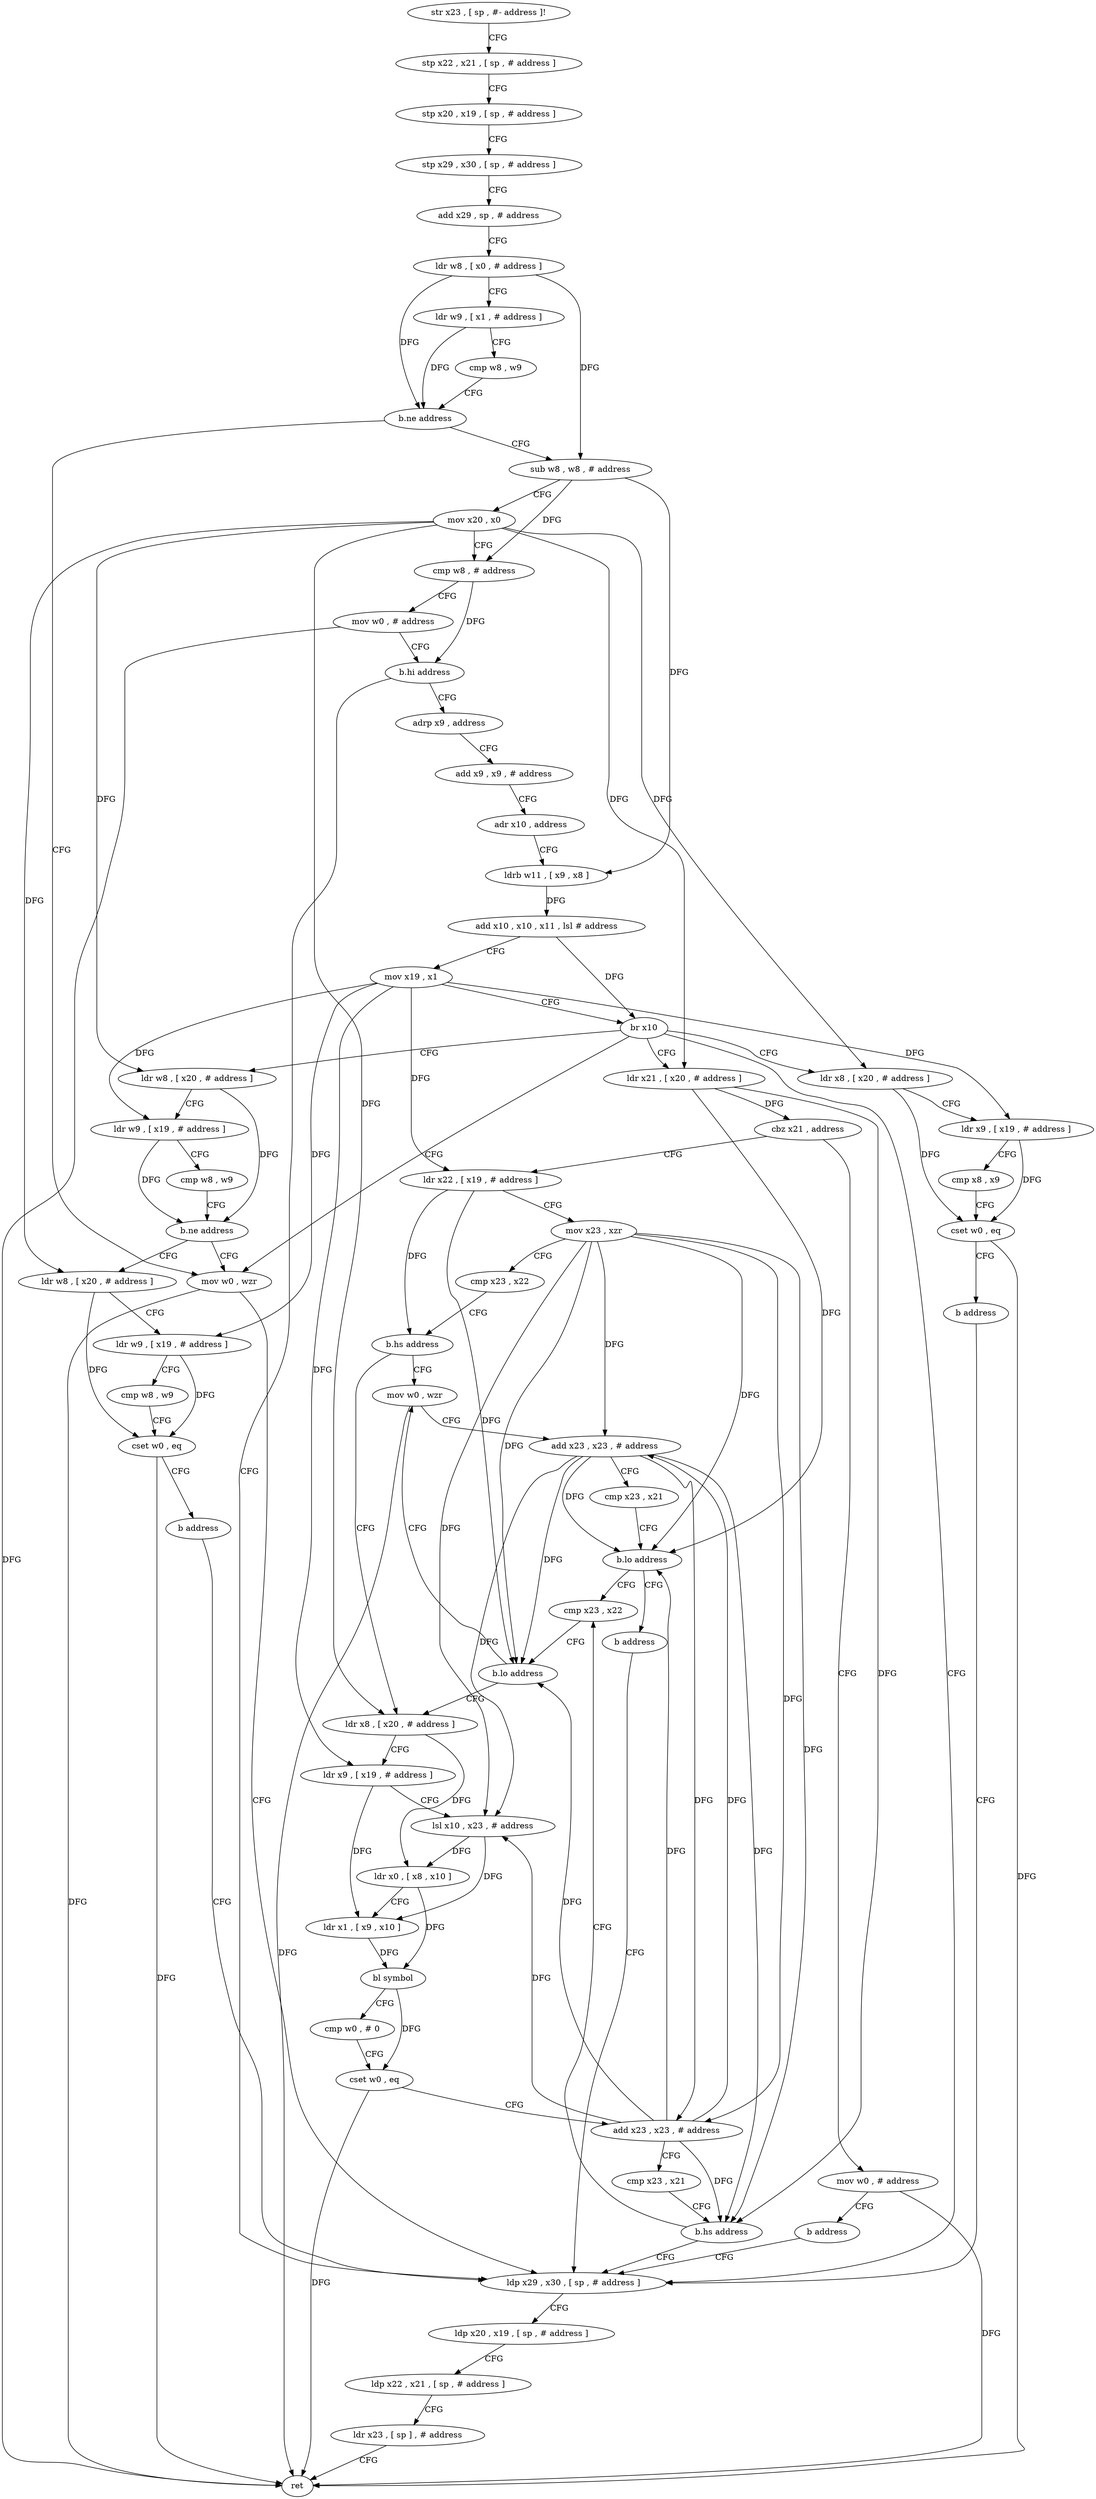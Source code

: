 digraph "func" {
"144260" [label = "str x23 , [ sp , #- address ]!" ]
"144264" [label = "stp x22 , x21 , [ sp , # address ]" ]
"144268" [label = "stp x20 , x19 , [ sp , # address ]" ]
"144272" [label = "stp x29 , x30 , [ sp , # address ]" ]
"144276" [label = "add x29 , sp , # address" ]
"144280" [label = "ldr w8 , [ x0 , # address ]" ]
"144284" [label = "ldr w9 , [ x1 , # address ]" ]
"144288" [label = "cmp w8 , w9" ]
"144292" [label = "b.ne address" ]
"144380" [label = "mov w0 , wzr" ]
"144296" [label = "sub w8 , w8 , # address" ]
"144384" [label = "ldp x29 , x30 , [ sp , # address ]" ]
"144300" [label = "mov x20 , x0" ]
"144304" [label = "cmp w8 , # address" ]
"144308" [label = "mov w0 , # address" ]
"144312" [label = "b.hi address" ]
"144316" [label = "adrp x9 , address" ]
"144388" [label = "ldp x20 , x19 , [ sp , # address ]" ]
"144392" [label = "ldp x22 , x21 , [ sp , # address ]" ]
"144396" [label = "ldr x23 , [ sp ] , # address" ]
"144400" [label = "ret" ]
"144320" [label = "add x9 , x9 , # address" ]
"144324" [label = "adr x10 , address" ]
"144328" [label = "ldrb w11 , [ x9 , x8 ]" ]
"144332" [label = "add x10 , x10 , x11 , lsl # address" ]
"144336" [label = "mov x19 , x1" ]
"144340" [label = "br x10" ]
"144344" [label = "ldr w8 , [ x20 , # address ]" ]
"144404" [label = "ldr x8 , [ x20 , # address ]" ]
"144424" [label = "ldr x21 , [ x20 , # address ]" ]
"144348" [label = "ldr w9 , [ x19 , # address ]" ]
"144352" [label = "cmp w8 , w9" ]
"144356" [label = "b.ne address" ]
"144360" [label = "ldr w8 , [ x20 , # address ]" ]
"144408" [label = "ldr x9 , [ x19 , # address ]" ]
"144412" [label = "cmp x8 , x9" ]
"144416" [label = "cset w0 , eq" ]
"144420" [label = "b address" ]
"144428" [label = "cbz x21 , address" ]
"144520" [label = "mov w0 , # address" ]
"144432" [label = "ldr x22 , [ x19 , # address ]" ]
"144364" [label = "ldr w9 , [ x19 , # address ]" ]
"144368" [label = "cmp w8 , w9" ]
"144372" [label = "cset w0 , eq" ]
"144376" [label = "b address" ]
"144524" [label = "b address" ]
"144436" [label = "mov x23 , xzr" ]
"144440" [label = "cmp x23 , x22" ]
"144444" [label = "b.hs address" ]
"144500" [label = "mov w0 , wzr" ]
"144448" [label = "ldr x8 , [ x20 , # address ]" ]
"144504" [label = "add x23 , x23 , # address" ]
"144508" [label = "cmp x23 , x21" ]
"144512" [label = "b.lo address" ]
"144492" [label = "cmp x23 , x22" ]
"144516" [label = "b address" ]
"144452" [label = "ldr x9 , [ x19 , # address ]" ]
"144456" [label = "lsl x10 , x23 , # address" ]
"144460" [label = "ldr x0 , [ x8 , x10 ]" ]
"144464" [label = "ldr x1 , [ x9 , x10 ]" ]
"144468" [label = "bl symbol" ]
"144472" [label = "cmp w0 , # 0" ]
"144476" [label = "cset w0 , eq" ]
"144480" [label = "add x23 , x23 , # address" ]
"144484" [label = "cmp x23 , x21" ]
"144488" [label = "b.hs address" ]
"144496" [label = "b.lo address" ]
"144260" -> "144264" [ label = "CFG" ]
"144264" -> "144268" [ label = "CFG" ]
"144268" -> "144272" [ label = "CFG" ]
"144272" -> "144276" [ label = "CFG" ]
"144276" -> "144280" [ label = "CFG" ]
"144280" -> "144284" [ label = "CFG" ]
"144280" -> "144292" [ label = "DFG" ]
"144280" -> "144296" [ label = "DFG" ]
"144284" -> "144288" [ label = "CFG" ]
"144284" -> "144292" [ label = "DFG" ]
"144288" -> "144292" [ label = "CFG" ]
"144292" -> "144380" [ label = "CFG" ]
"144292" -> "144296" [ label = "CFG" ]
"144380" -> "144384" [ label = "CFG" ]
"144380" -> "144400" [ label = "DFG" ]
"144296" -> "144300" [ label = "CFG" ]
"144296" -> "144304" [ label = "DFG" ]
"144296" -> "144328" [ label = "DFG" ]
"144384" -> "144388" [ label = "CFG" ]
"144300" -> "144304" [ label = "CFG" ]
"144300" -> "144344" [ label = "DFG" ]
"144300" -> "144404" [ label = "DFG" ]
"144300" -> "144424" [ label = "DFG" ]
"144300" -> "144360" [ label = "DFG" ]
"144300" -> "144448" [ label = "DFG" ]
"144304" -> "144308" [ label = "CFG" ]
"144304" -> "144312" [ label = "DFG" ]
"144308" -> "144312" [ label = "CFG" ]
"144308" -> "144400" [ label = "DFG" ]
"144312" -> "144384" [ label = "CFG" ]
"144312" -> "144316" [ label = "CFG" ]
"144316" -> "144320" [ label = "CFG" ]
"144388" -> "144392" [ label = "CFG" ]
"144392" -> "144396" [ label = "CFG" ]
"144396" -> "144400" [ label = "CFG" ]
"144320" -> "144324" [ label = "CFG" ]
"144324" -> "144328" [ label = "CFG" ]
"144328" -> "144332" [ label = "DFG" ]
"144332" -> "144336" [ label = "CFG" ]
"144332" -> "144340" [ label = "DFG" ]
"144336" -> "144340" [ label = "CFG" ]
"144336" -> "144348" [ label = "DFG" ]
"144336" -> "144408" [ label = "DFG" ]
"144336" -> "144364" [ label = "DFG" ]
"144336" -> "144432" [ label = "DFG" ]
"144336" -> "144452" [ label = "DFG" ]
"144340" -> "144344" [ label = "CFG" ]
"144340" -> "144380" [ label = "CFG" ]
"144340" -> "144384" [ label = "CFG" ]
"144340" -> "144404" [ label = "CFG" ]
"144340" -> "144424" [ label = "CFG" ]
"144344" -> "144348" [ label = "CFG" ]
"144344" -> "144356" [ label = "DFG" ]
"144404" -> "144408" [ label = "CFG" ]
"144404" -> "144416" [ label = "DFG" ]
"144424" -> "144428" [ label = "DFG" ]
"144424" -> "144512" [ label = "DFG" ]
"144424" -> "144488" [ label = "DFG" ]
"144348" -> "144352" [ label = "CFG" ]
"144348" -> "144356" [ label = "DFG" ]
"144352" -> "144356" [ label = "CFG" ]
"144356" -> "144380" [ label = "CFG" ]
"144356" -> "144360" [ label = "CFG" ]
"144360" -> "144364" [ label = "CFG" ]
"144360" -> "144372" [ label = "DFG" ]
"144408" -> "144412" [ label = "CFG" ]
"144408" -> "144416" [ label = "DFG" ]
"144412" -> "144416" [ label = "CFG" ]
"144416" -> "144420" [ label = "CFG" ]
"144416" -> "144400" [ label = "DFG" ]
"144420" -> "144384" [ label = "CFG" ]
"144428" -> "144520" [ label = "CFG" ]
"144428" -> "144432" [ label = "CFG" ]
"144520" -> "144524" [ label = "CFG" ]
"144520" -> "144400" [ label = "DFG" ]
"144432" -> "144436" [ label = "CFG" ]
"144432" -> "144444" [ label = "DFG" ]
"144432" -> "144496" [ label = "DFG" ]
"144364" -> "144368" [ label = "CFG" ]
"144364" -> "144372" [ label = "DFG" ]
"144368" -> "144372" [ label = "CFG" ]
"144372" -> "144376" [ label = "CFG" ]
"144372" -> "144400" [ label = "DFG" ]
"144376" -> "144384" [ label = "CFG" ]
"144524" -> "144384" [ label = "CFG" ]
"144436" -> "144440" [ label = "CFG" ]
"144436" -> "144504" [ label = "DFG" ]
"144436" -> "144512" [ label = "DFG" ]
"144436" -> "144456" [ label = "DFG" ]
"144436" -> "144496" [ label = "DFG" ]
"144436" -> "144480" [ label = "DFG" ]
"144436" -> "144488" [ label = "DFG" ]
"144440" -> "144444" [ label = "CFG" ]
"144444" -> "144500" [ label = "CFG" ]
"144444" -> "144448" [ label = "CFG" ]
"144500" -> "144504" [ label = "CFG" ]
"144500" -> "144400" [ label = "DFG" ]
"144448" -> "144452" [ label = "CFG" ]
"144448" -> "144460" [ label = "DFG" ]
"144504" -> "144508" [ label = "CFG" ]
"144504" -> "144512" [ label = "DFG" ]
"144504" -> "144456" [ label = "DFG" ]
"144504" -> "144496" [ label = "DFG" ]
"144504" -> "144480" [ label = "DFG" ]
"144504" -> "144488" [ label = "DFG" ]
"144508" -> "144512" [ label = "CFG" ]
"144512" -> "144492" [ label = "CFG" ]
"144512" -> "144516" [ label = "CFG" ]
"144492" -> "144496" [ label = "CFG" ]
"144516" -> "144384" [ label = "CFG" ]
"144452" -> "144456" [ label = "CFG" ]
"144452" -> "144464" [ label = "DFG" ]
"144456" -> "144460" [ label = "DFG" ]
"144456" -> "144464" [ label = "DFG" ]
"144460" -> "144464" [ label = "CFG" ]
"144460" -> "144468" [ label = "DFG" ]
"144464" -> "144468" [ label = "DFG" ]
"144468" -> "144472" [ label = "CFG" ]
"144468" -> "144476" [ label = "DFG" ]
"144472" -> "144476" [ label = "CFG" ]
"144476" -> "144480" [ label = "CFG" ]
"144476" -> "144400" [ label = "DFG" ]
"144480" -> "144484" [ label = "CFG" ]
"144480" -> "144504" [ label = "DFG" ]
"144480" -> "144456" [ label = "DFG" ]
"144480" -> "144512" [ label = "DFG" ]
"144480" -> "144496" [ label = "DFG" ]
"144480" -> "144488" [ label = "DFG" ]
"144484" -> "144488" [ label = "CFG" ]
"144488" -> "144384" [ label = "CFG" ]
"144488" -> "144492" [ label = "CFG" ]
"144496" -> "144448" [ label = "CFG" ]
"144496" -> "144500" [ label = "CFG" ]
}
